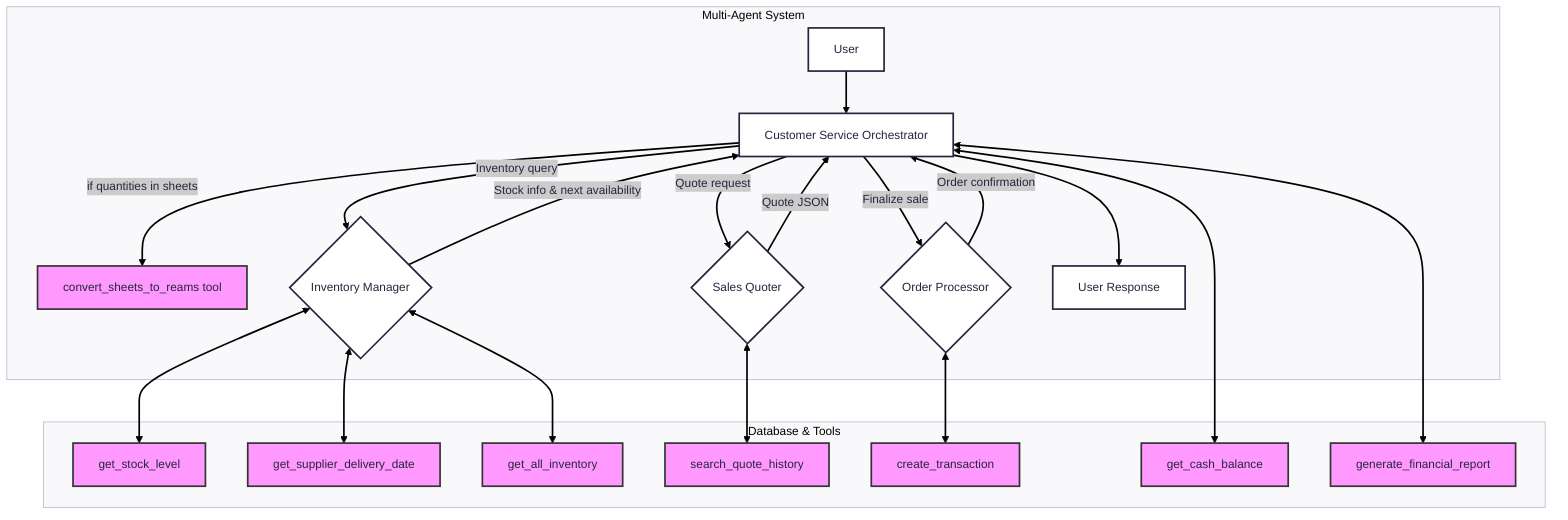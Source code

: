 ---
config:
  theme: redux
---
graph TD
  subgraph Multi-Agent System
    A[User] --> B[Customer Service Orchestrator]

    %% Unit conversion before any stock/quote
    B -- if quantities in sheets --> T0[convert_sheets_to_reams tool]

    %% Inventory check happens once, via orchestrator
    B -- Inventory query --> C{Inventory Manager}
    C -- Stock info & next availability --> B

    %% Quoting only after inventory is OK
    B -- Quote request --> D{Sales Quoter}
    D -- Quote JSON --> B

    %% Approval -> Fulfillment
    B -- Finalize sale --> E{Order Processor}
    E -- Order confirmation --> B

    B --> F[User Response]
  end

  subgraph Database & Tools
    %% Inventory tools
    C <--> TI1[get_stock_level]
    C <--> TI2[get_supplier_delivery_date]
    C <--> TI3[get_all_inventory]

    %% Quoting tools
    D <--> TQ1[search_quote_history]

    %% Fulfillment & finance tools
    E <--> TF1[create_transaction]
    
    %% Orchestrator displays balance after fulfillment
    B <--> TF2[get_cash_balance]

    %% Evaluation/reporting
    B <--> TR1[generate_financial_report]
  end

  %% Style emphasis for tools
  style TI1 fill:#f9f,stroke:#333,stroke-width:2px
  style TI2 fill:#f9f,stroke:#333,stroke-width:2px
  style TI3 fill:#f9f,stroke:#333,stroke-width:2px
  style TQ1 fill:#f9f,stroke:#333,stroke-width:2px
  style TF1 fill:#f9f,stroke:#333,stroke-width:2px
  style TF2 fill:#f9f,stroke:#333,stroke-width:2px
  style TR1 fill:#f9f,stroke:#333,stroke-width:2px
  style T0  fill:#f9f,stroke:#333,stroke-width:2px
